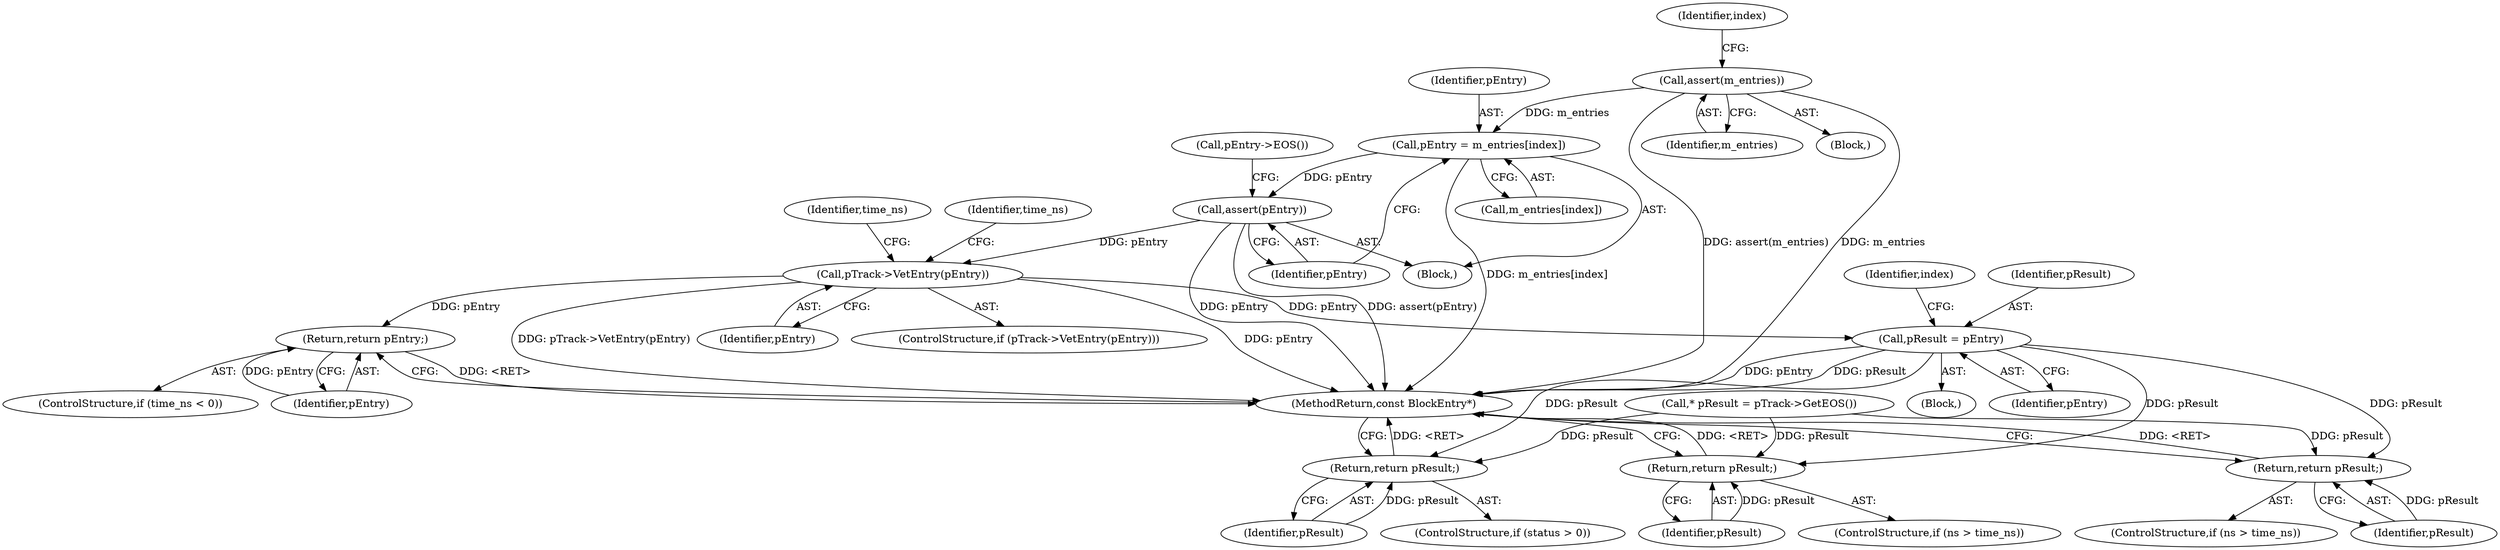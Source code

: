 digraph "0_Android_cc274e2abe8b2a6698a5c47d8aa4bb45f1f9538d_14@API" {
"1000156" [label="(Call,assert(m_entries))"];
"1000162" [label="(Call,pEntry = m_entries[index])"];
"1000167" [label="(Call,assert(pEntry))"];
"1000186" [label="(Call,pTrack->VetEntry(pEntry))"];
"1000193" [label="(Return,return pEntry;)"];
"1000206" [label="(Call,pResult = pEntry)"];
"1000148" [label="(Return,return pResult;)"];
"1000204" [label="(Return,return pResult;)"];
"1000224" [label="(Return,return pResult;)"];
"1000204" [label="(Return,return pResult;)"];
"1000227" [label="(Identifier,index)"];
"1000225" [label="(Identifier,pResult)"];
"1000164" [label="(Call,m_entries[index])"];
"1000191" [label="(Identifier,time_ns)"];
"1000160" [label="(Identifier,index)"];
"1000149" [label="(Identifier,pResult)"];
"1000163" [label="(Identifier,pEntry)"];
"1000193" [label="(Return,return pEntry;)"];
"1000194" [label="(Identifier,pEntry)"];
"1000156" [label="(Call,assert(m_entries))"];
"1000157" [label="(Identifier,m_entries)"];
"1000144" [label="(ControlStructure,if (status > 0))"];
"1000228" [label="(MethodReturn,const BlockEntry*)"];
"1000224" [label="(Return,return pResult;)"];
"1000220" [label="(ControlStructure,if (ns > time_ns))"];
"1000200" [label="(ControlStructure,if (ns > time_ns))"];
"1000189" [label="(ControlStructure,if (time_ns < 0))"];
"1000207" [label="(Identifier,pResult)"];
"1000205" [label="(Identifier,pResult)"];
"1000167" [label="(Call,assert(pEntry))"];
"1000188" [label="(Block,)"];
"1000126" [label="(Block,)"];
"1000187" [label="(Identifier,pEntry)"];
"1000162" [label="(Call,pEntry = m_entries[index])"];
"1000148" [label="(Return,return pResult;)"];
"1000185" [label="(ControlStructure,if (pTrack->VetEntry(pEntry)))"];
"1000206" [label="(Call,pResult = pEntry)"];
"1000208" [label="(Identifier,pEntry)"];
"1000171" [label="(Call,pEntry->EOS())"];
"1000168" [label="(Identifier,pEntry)"];
"1000186" [label="(Call,pTrack->VetEntry(pEntry))"];
"1000118" [label="(Call,* pResult = pTrack->GetEOS())"];
"1000131" [label="(Block,)"];
"1000212" [label="(Identifier,time_ns)"];
"1000156" -> "1000131"  [label="AST: "];
"1000156" -> "1000157"  [label="CFG: "];
"1000157" -> "1000156"  [label="AST: "];
"1000160" -> "1000156"  [label="CFG: "];
"1000156" -> "1000228"  [label="DDG: m_entries"];
"1000156" -> "1000228"  [label="DDG: assert(m_entries)"];
"1000156" -> "1000162"  [label="DDG: m_entries"];
"1000162" -> "1000126"  [label="AST: "];
"1000162" -> "1000164"  [label="CFG: "];
"1000163" -> "1000162"  [label="AST: "];
"1000164" -> "1000162"  [label="AST: "];
"1000168" -> "1000162"  [label="CFG: "];
"1000162" -> "1000228"  [label="DDG: m_entries[index]"];
"1000162" -> "1000167"  [label="DDG: pEntry"];
"1000167" -> "1000126"  [label="AST: "];
"1000167" -> "1000168"  [label="CFG: "];
"1000168" -> "1000167"  [label="AST: "];
"1000171" -> "1000167"  [label="CFG: "];
"1000167" -> "1000228"  [label="DDG: pEntry"];
"1000167" -> "1000228"  [label="DDG: assert(pEntry)"];
"1000167" -> "1000186"  [label="DDG: pEntry"];
"1000186" -> "1000185"  [label="AST: "];
"1000186" -> "1000187"  [label="CFG: "];
"1000187" -> "1000186"  [label="AST: "];
"1000191" -> "1000186"  [label="CFG: "];
"1000212" -> "1000186"  [label="CFG: "];
"1000186" -> "1000228"  [label="DDG: pTrack->VetEntry(pEntry)"];
"1000186" -> "1000228"  [label="DDG: pEntry"];
"1000186" -> "1000193"  [label="DDG: pEntry"];
"1000186" -> "1000206"  [label="DDG: pEntry"];
"1000193" -> "1000189"  [label="AST: "];
"1000193" -> "1000194"  [label="CFG: "];
"1000194" -> "1000193"  [label="AST: "];
"1000228" -> "1000193"  [label="CFG: "];
"1000193" -> "1000228"  [label="DDG: <RET>"];
"1000194" -> "1000193"  [label="DDG: pEntry"];
"1000206" -> "1000188"  [label="AST: "];
"1000206" -> "1000208"  [label="CFG: "];
"1000207" -> "1000206"  [label="AST: "];
"1000208" -> "1000206"  [label="AST: "];
"1000227" -> "1000206"  [label="CFG: "];
"1000206" -> "1000228"  [label="DDG: pResult"];
"1000206" -> "1000228"  [label="DDG: pEntry"];
"1000206" -> "1000148"  [label="DDG: pResult"];
"1000206" -> "1000204"  [label="DDG: pResult"];
"1000206" -> "1000224"  [label="DDG: pResult"];
"1000148" -> "1000144"  [label="AST: "];
"1000148" -> "1000149"  [label="CFG: "];
"1000149" -> "1000148"  [label="AST: "];
"1000228" -> "1000148"  [label="CFG: "];
"1000148" -> "1000228"  [label="DDG: <RET>"];
"1000149" -> "1000148"  [label="DDG: pResult"];
"1000118" -> "1000148"  [label="DDG: pResult"];
"1000204" -> "1000200"  [label="AST: "];
"1000204" -> "1000205"  [label="CFG: "];
"1000205" -> "1000204"  [label="AST: "];
"1000228" -> "1000204"  [label="CFG: "];
"1000204" -> "1000228"  [label="DDG: <RET>"];
"1000205" -> "1000204"  [label="DDG: pResult"];
"1000118" -> "1000204"  [label="DDG: pResult"];
"1000224" -> "1000220"  [label="AST: "];
"1000224" -> "1000225"  [label="CFG: "];
"1000225" -> "1000224"  [label="AST: "];
"1000228" -> "1000224"  [label="CFG: "];
"1000224" -> "1000228"  [label="DDG: <RET>"];
"1000225" -> "1000224"  [label="DDG: pResult"];
"1000118" -> "1000224"  [label="DDG: pResult"];
}
